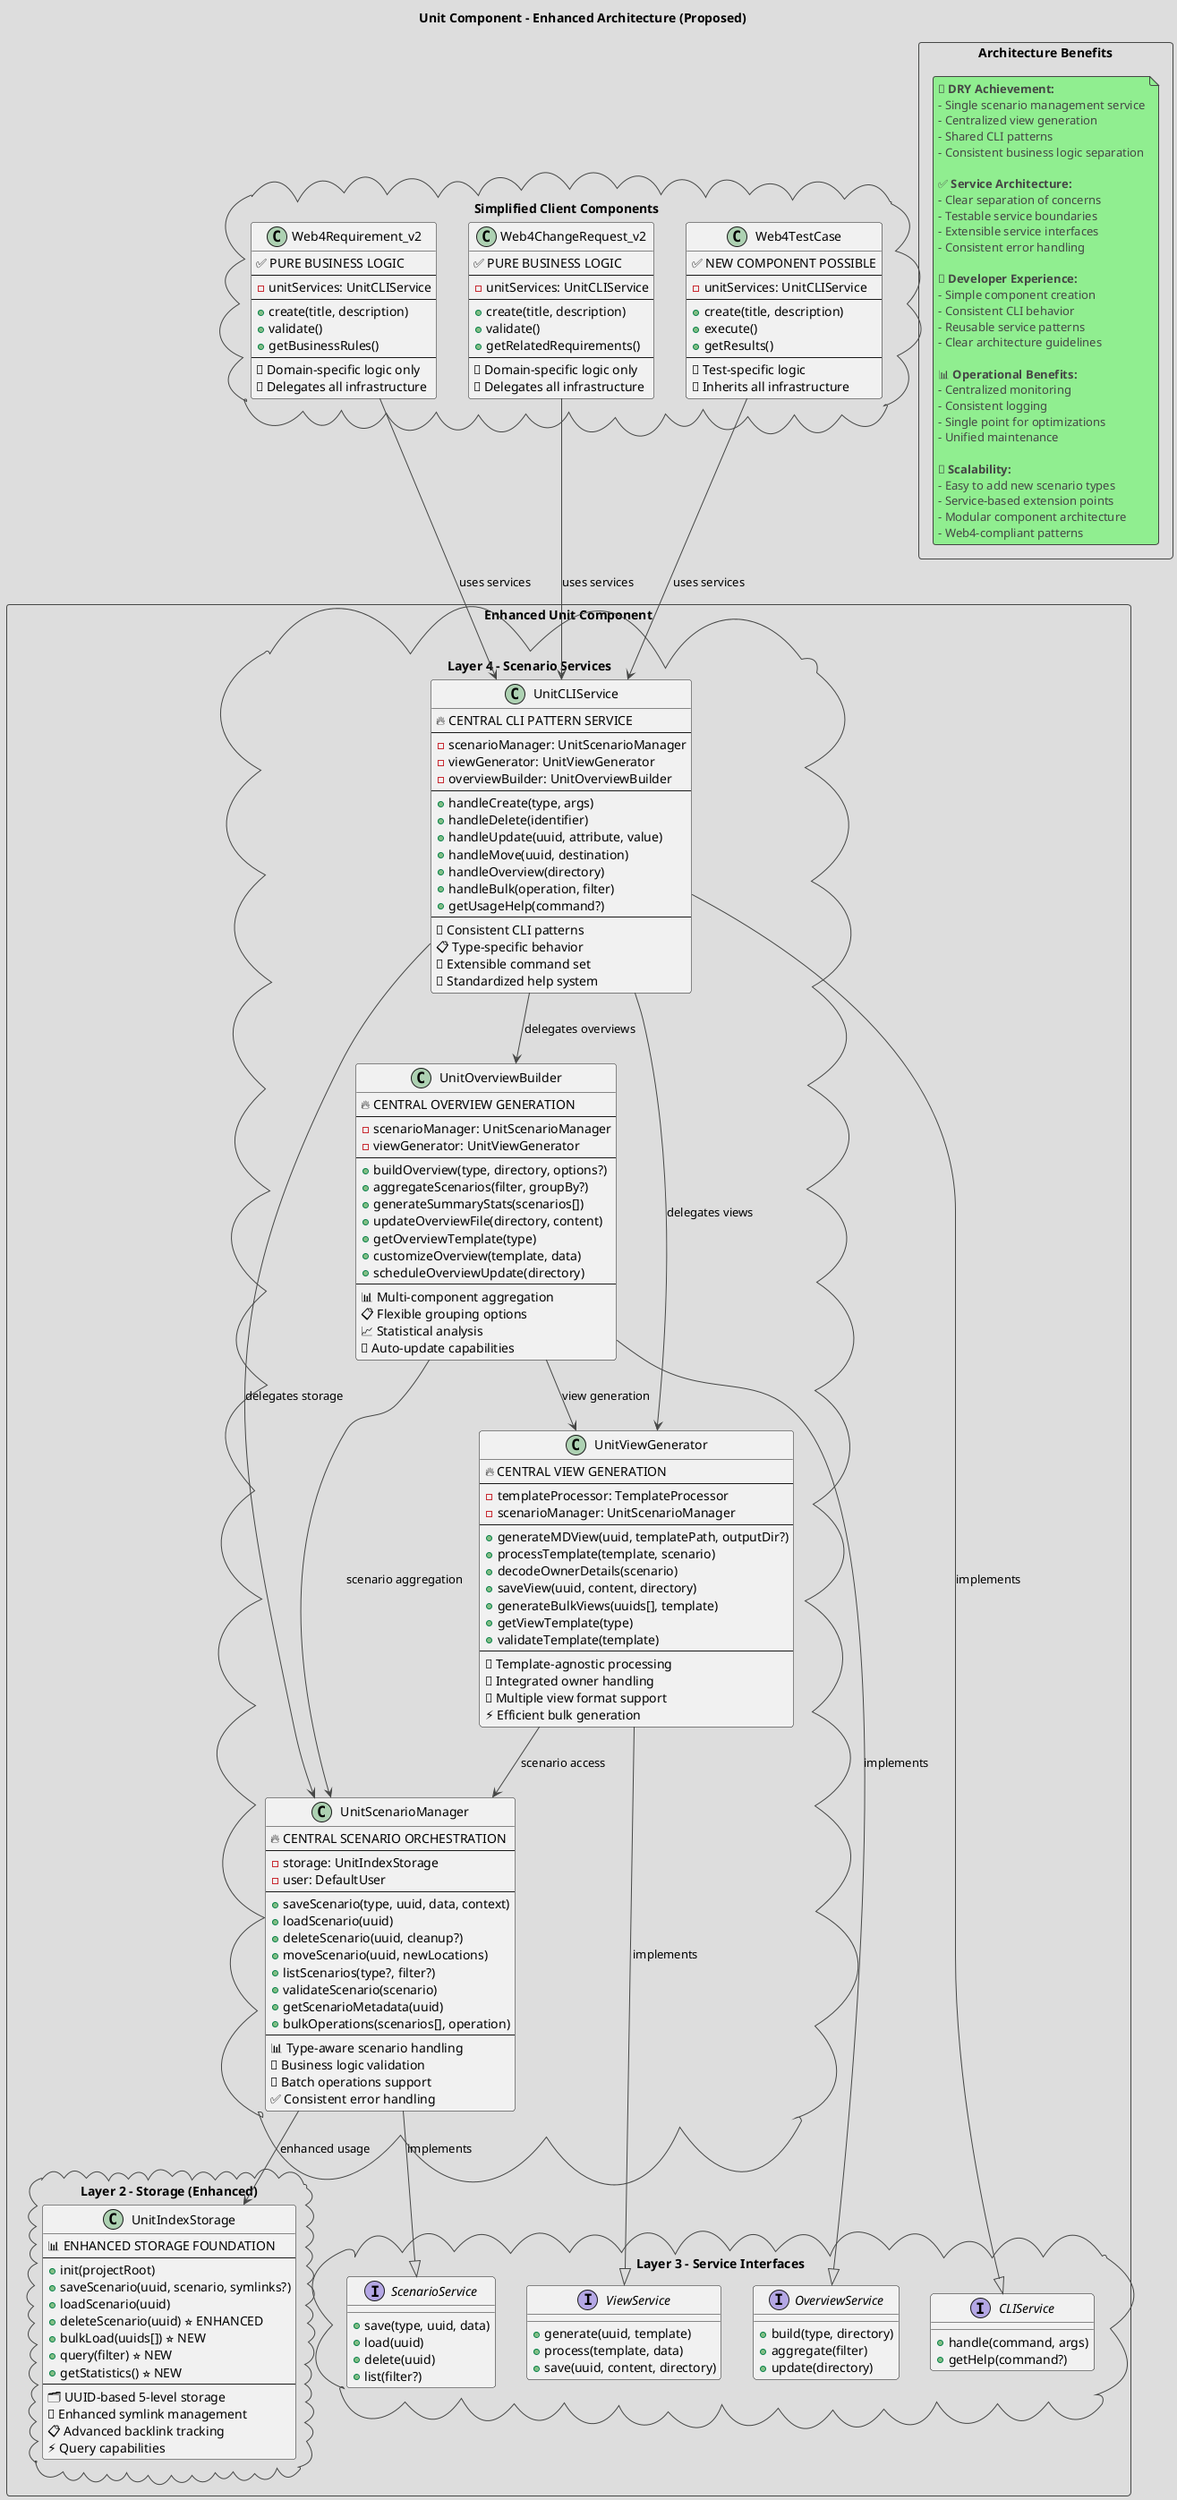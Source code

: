 @startuml UnitEnhancedArchitecture
!theme toy
title Unit Component - Enhanced Architecture (Proposed)

package "Enhanced Unit Component" <<Rectangle>> {
  
  package "Layer 4 - Scenario Services" <<Cloud>> {
    class UnitScenarioManager {
      🔥 CENTRAL SCENARIO ORCHESTRATION
      --
      -storage: UnitIndexStorage
      -user: DefaultUser
      --
      +saveScenario(type, uuid, data, context)
      +loadScenario(uuid)
      +deleteScenario(uuid, cleanup?)
      +moveScenario(uuid, newLocations)
      +listScenarios(type?, filter?)
      +validateScenario(scenario)
      +getScenarioMetadata(uuid)
      +bulkOperations(scenarios[], operation)
      --
      📊 Type-aware scenario handling
      🎯 Business logic validation
      🔄 Batch operations support
      ✅ Consistent error handling
    }
    
    class UnitViewGenerator {
      🔥 CENTRAL VIEW GENERATION
      --
      -templateProcessor: TemplateProcessor
      -scenarioManager: UnitScenarioManager
      --
      +generateMDView(uuid, templatePath, outputDir?)
      +processTemplate(template, scenario)
      +decodeOwnerDetails(scenario)
      +saveView(uuid, content, directory)
      +generateBulkViews(uuids[], template)
      +getViewTemplate(type)
      +validateTemplate(template)
      --
      📝 Template-agnostic processing
      👤 Integrated owner handling
      🎨 Multiple view format support
      ⚡ Efficient bulk generation
    }
    
    class UnitOverviewBuilder {
      🔥 CENTRAL OVERVIEW GENERATION
      --
      -scenarioManager: UnitScenarioManager
      -viewGenerator: UnitViewGenerator
      --
      +buildOverview(type, directory, options?)
      +aggregateScenarios(filter, groupBy?)
      +generateSummaryStats(scenarios[])
      +updateOverviewFile(directory, content)
      +getOverviewTemplate(type)
      +customizeOverview(template, data)
      +scheduleOverviewUpdate(directory)
      --
      📊 Multi-component aggregation
      📋 Flexible grouping options
      📈 Statistical analysis
      🔄 Auto-update capabilities
    }
    
    class UnitCLIService {
      🔥 CENTRAL CLI PATTERN SERVICE
      --
      -scenarioManager: UnitScenarioManager
      -viewGenerator: UnitViewGenerator
      -overviewBuilder: UnitOverviewBuilder
      --
      +handleCreate(type, args)
      +handleDelete(identifier)
      +handleUpdate(uuid, attribute, value)
      +handleMove(uuid, destination)
      +handleOverview(directory)
      +handleBulk(operation, filter)
      +getUsageHelp(command?)
      --
      🎯 Consistent CLI patterns
      📋 Type-specific behavior
      🔧 Extensible command set
      💬 Standardized help system
    }
  }
  
  package "Layer 3 - Service Interfaces" <<Cloud>> {
    interface ScenarioService {
      +save(type, uuid, data)
      +load(uuid)
      +delete(uuid)
      +list(filter?)
    }
    
    interface ViewService {
      +generate(uuid, template)
      +process(template, data)
      +save(uuid, content, directory)
    }
    
    interface OverviewService {
      +build(type, directory)
      +aggregate(filter)
      +update(directory)
    }
    
    interface CLIService {
      +handle(command, args)
      +getHelp(command?)
    }
  }
  
  package "Layer 2 - Storage (Enhanced)" <<Cloud>> {
    class UnitIndexStorage {
      📊 ENHANCED STORAGE FOUNDATION
      --
      +init(projectRoot)
      +saveScenario(uuid, scenario, symlinks?)
      +loadScenario(uuid)
      +deleteScenario(uuid) ⭐ ENHANCED
      +bulkLoad(uuids[]) ⭐ NEW
      +query(filter) ⭐ NEW
      +getStatistics() ⭐ NEW
      --
      🗂️ UUID-based 5-level storage
      🔗 Enhanced symlink management
      📋 Advanced backlink tracking
      ⚡ Query capabilities
    }
  }
}

package "Simplified Client Components" <<Cloud>> {
  class Web4Requirement_v2 {
    ✅ PURE BUSINESS LOGIC
    --
    -unitServices: UnitCLIService
    --
    +create(title, description)
    +validate()
    +getBusinessRules()
    --
    🎯 Domain-specific logic only
    🔄 Delegates all infrastructure
  }
  
  class Web4ChangeRequest_v2 {
    ✅ PURE BUSINESS LOGIC
    --
    -unitServices: UnitCLIService
    --
    +create(title, description)
    +validate()
    +getRelatedRequirements()
    --
    🎯 Domain-specific logic only
    🔄 Delegates all infrastructure
  }
  
  class Web4TestCase {
    ✅ NEW COMPONENT POSSIBLE
    --
    -unitServices: UnitCLIService
    --
    +create(title, description)
    +execute()
    +getResults()
    --
    🎯 Test-specific logic
    🔄 Inherits all infrastructure
  }
}

' Service layer dependencies
UnitScenarioManager --> UnitIndexStorage : enhanced usage
UnitViewGenerator --> UnitScenarioManager : scenario access
UnitOverviewBuilder --> UnitScenarioManager : scenario aggregation
UnitOverviewBuilder --> UnitViewGenerator : view generation
UnitCLIService --> UnitScenarioManager : delegates storage
UnitCLIService --> UnitViewGenerator : delegates views
UnitCLIService --> UnitOverviewBuilder : delegates overviews

' Interface implementations
UnitScenarioManager --|> ScenarioService : implements
UnitViewGenerator --|> ViewService : implements
UnitOverviewBuilder --|> OverviewService : implements
UnitCLIService --|> CLIService : implements

' Client component dependencies
Web4Requirement_v2 --> UnitCLIService : uses services
Web4ChangeRequest_v2 --> UnitCLIService : uses services
Web4TestCase --> UnitCLIService : uses services

package "Architecture Benefits" <<Rectangle>> {
  note as Benefits
    🎯 **DRY Achievement:**
    - Single scenario management service
    - Centralized view generation
    - Shared CLI patterns
    - Consistent business logic separation
    
    ✅ **Service Architecture:**
    - Clear separation of concerns
    - Testable service boundaries
    - Extensible service interfaces
    - Consistent error handling
    
    🔧 **Developer Experience:**
    - Simple component creation
    - Consistent CLI behavior
    - Reusable service patterns
    - Clear architecture guidelines
    
    📊 **Operational Benefits:**
    - Centralized monitoring
    - Consistent logging
    - Single point for optimizations
    - Unified maintenance
    
    🚀 **Scalability:**
    - Easy to add new scenario types
    - Service-based extension points
    - Modular component architecture
    - Web4-compliant patterns
  end note
}

@enduml
